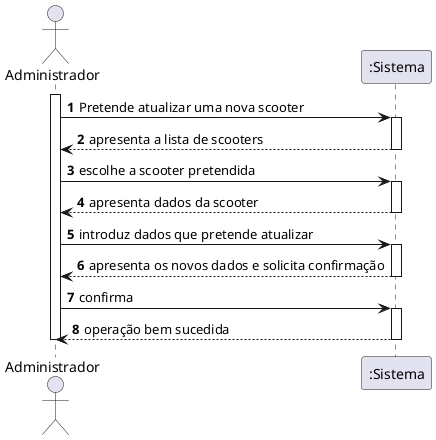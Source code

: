 @startuml
autonumber
actor "Administrador" as UNR

activate UNR
UNR -> ":Sistema" : Pretende atualizar uma nova scooter
activate ":Sistema"
":Sistema" --> UNR : apresenta a lista de scooters
deactivate ":Sistema"


UNR -> ":Sistema" : escolhe a scooter pretendida
activate ":Sistema"
":Sistema" --> UNR : apresenta dados da scooter
deactivate ":Sistema"

UNR -> ":Sistema" : introduz dados que pretende atualizar
activate ":Sistema"
":Sistema" --> UNR : apresenta os novos dados e solicita confirmação
deactivate ":Sistema"

UNR -> ":Sistema" : confirma
activate ":Sistema"
":Sistema" --> UNR : operação bem sucedida
deactivate ":Sistema"


deactivate UNR
@enduml
